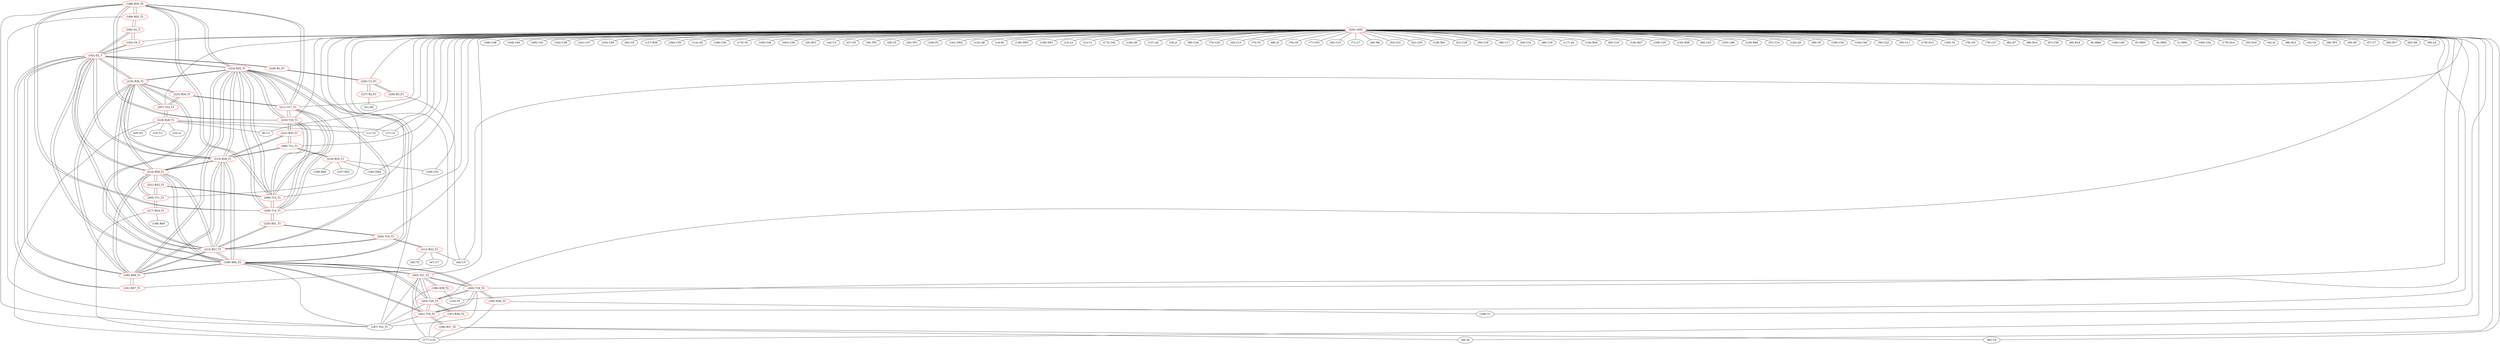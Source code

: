 graph {
	188 [label="(188) R35_T2" color=red]
	189 [label="(189) R52_T1"]
	187 [label="(187) T22_T1"]
	208 [label="(208) T14_T1"]
	209 [label="(209) T15_T1"]
	211 [label="(211) T17_T1"]
	210 [label="(210) T16_T1"]
	224 [label="(224) R35_T1"]
	189 [label="(189) R52_T1" color=red]
	194 [label="(194) D1_T"]
	188 [label="(188) R35_T2"]
	187 [label="(187) T22_T1"]
	190 [label="(190) R58_T1" color=red]
	192 [label="(192) D2_T"]
	199 [label="(199) R40_T2"]
	213 [label="(213) R27_T1"]
	214 [label="(214) R28_T1"]
	215 [label="(215) R29_T1"]
	219 [label="(219) R30_T1"]
	224 [label="(224) R35_T1"]
	191 [label="(191) R57_T1"]
	191 [label="(191) R57_T1" color=red]
	192 [label="(192) D2_T"]
	190 [label="(190) R58_T1"]
	192 [label="(192) D2_T" color=red]
	190 [label="(190) R58_T1"]
	199 [label="(199) R40_T2"]
	213 [label="(213) R27_T1"]
	214 [label="(214) R28_T1"]
	215 [label="(215) R29_T1"]
	219 [label="(219) R30_T1"]
	224 [label="(224) R35_T1"]
	194 [label="(194) D1_T"]
	193 [label="(193) C8_T"]
	191 [label="(191) R57_T1"]
	226 [label="(226) R1_P1"]
	193 [label="(193) C8_T" color=red]
	194 [label="(194) D1_T"]
	192 [label="(192) D2_T"]
	194 [label="(194) D1_T" color=red]
	192 [label="(192) D2_T"]
	193 [label="(193) C8_T"]
	189 [label="(189) R52_T1"]
	195 [label="(195) R36_T2" color=red]
	169 [label="(169) Y1"]
	177 [label="(177) U10"]
	200 [label="(200) T18_T2"]
	196 [label="(196) R37_T2" color=red]
	177 [label="(177) U10"]
	46 [label="(46) J4"]
	66 [label="(66) U6"]
	201 [label="(201) T19_T2"]
	197 [label="(197) R38_T2" color=red]
	177 [label="(177) U10"]
	202 [label="(202) T20_T2"]
	198 [label="(198) R39_T2" color=red]
	177 [label="(177) U10"]
	143 [label="(143) P1"]
	203 [label="(203) T21_T2"]
	199 [label="(199) R40_T2" color=red]
	192 [label="(192) D2_T"]
	190 [label="(190) R58_T1"]
	213 [label="(213) R27_T1"]
	214 [label="(214) R28_T1"]
	215 [label="(215) R29_T1"]
	219 [label="(219) R30_T1"]
	224 [label="(224) R35_T1"]
	202 [label="(202) T20_T2"]
	203 [label="(203) T21_T2"]
	201 [label="(201) T19_T2"]
	187 [label="(187) T22_T1"]
	200 [label="(200) T18_T2"]
	200 [label="(200) T18_T2" color=red]
	202 [label="(202) T20_T2"]
	203 [label="(203) T21_T2"]
	201 [label="(201) T19_T2"]
	199 [label="(199) R40_T2"]
	187 [label="(187) T22_T1"]
	195 [label="(195) R36_T2"]
	201 [label="(201) T19_T2" color=red]
	202 [label="(202) T20_T2"]
	203 [label="(203) T21_T2"]
	199 [label="(199) R40_T2"]
	187 [label="(187) T22_T1"]
	200 [label="(200) T18_T2"]
	196 [label="(196) R37_T2"]
	202 [label="(202) T20_T2" color=red]
	203 [label="(203) T21_T2"]
	201 [label="(201) T19_T2"]
	199 [label="(199) R40_T2"]
	187 [label="(187) T22_T1"]
	200 [label="(200) T18_T2"]
	197 [label="(197) R38_T2"]
	203 [label="(203) T21_T2" color=red]
	202 [label="(202) T20_T2"]
	201 [label="(201) T19_T2"]
	199 [label="(199) R40_T2"]
	187 [label="(187) T22_T1"]
	200 [label="(200) T18_T2"]
	198 [label="(198) R39_T2"]
	204 [label="(204) T10_T1" color=red]
	212 [label="(212) R23_T1"]
	220 [label="(220) R31_T1"]
	213 [label="(213) R27_T1"]
	205 [label="(205) T11_T1" color=red]
	217 [label="(217) R24_T1"]
	221 [label="(221) R32_T1"]
	214 [label="(214) R28_T1"]
	206 [label="(206) T12_T1" color=red]
	222 [label="(222) R33_T1"]
	215 [label="(215) R29_T1"]
	216 [label="(216) R25_T1"]
	207 [label="(207) T13_T1" color=red]
	223 [label="(223) R34_T1"]
	219 [label="(219) R30_T1"]
	218 [label="(218) R26_T1"]
	208 [label="(208) T14_T1" color=red]
	209 [label="(209) T15_T1"]
	211 [label="(211) T17_T1"]
	210 [label="(210) T16_T1"]
	224 [label="(224) R35_T1"]
	188 [label="(188) R35_T2"]
	220 [label="(220) R31_T1"]
	209 [label="(209) T15_T1" color=red]
	208 [label="(208) T14_T1"]
	211 [label="(211) T17_T1"]
	210 [label="(210) T16_T1"]
	224 [label="(224) R35_T1"]
	188 [label="(188) R35_T2"]
	221 [label="(221) R32_T1"]
	210 [label="(210) T16_T1" color=red]
	208 [label="(208) T14_T1"]
	209 [label="(209) T15_T1"]
	211 [label="(211) T17_T1"]
	224 [label="(224) R35_T1"]
	188 [label="(188) R35_T2"]
	222 [label="(222) R33_T1"]
	211 [label="(211) T17_T1" color=red]
	208 [label="(208) T14_T1"]
	209 [label="(209) T15_T1"]
	210 [label="(210) T16_T1"]
	224 [label="(224) R35_T1"]
	188 [label="(188) R35_T2"]
	223 [label="(223) R34_T1"]
	212 [label="(212) R23_T1" color=red]
	45 [label="(45) T2"]
	44 [label="(44) U5"]
	47 [label="(47) U7"]
	204 [label="(204) T10_T1"]
	213 [label="(213) R27_T1" color=red]
	192 [label="(192) D2_T"]
	190 [label="(190) R58_T1"]
	199 [label="(199) R40_T2"]
	214 [label="(214) R28_T1"]
	215 [label="(215) R29_T1"]
	219 [label="(219) R30_T1"]
	224 [label="(224) R35_T1"]
	220 [label="(220) R31_T1"]
	204 [label="(204) T10_T1"]
	214 [label="(214) R28_T1" color=red]
	192 [label="(192) D2_T"]
	190 [label="(190) R58_T1"]
	199 [label="(199) R40_T2"]
	213 [label="(213) R27_T1"]
	215 [label="(215) R29_T1"]
	219 [label="(219) R30_T1"]
	224 [label="(224) R35_T1"]
	221 [label="(221) R32_T1"]
	205 [label="(205) T11_T1"]
	215 [label="(215) R29_T1" color=red]
	192 [label="(192) D2_T"]
	190 [label="(190) R58_T1"]
	199 [label="(199) R40_T2"]
	213 [label="(213) R27_T1"]
	214 [label="(214) R28_T1"]
	219 [label="(219) R30_T1"]
	224 [label="(224) R35_T1"]
	222 [label="(222) R33_T1"]
	206 [label="(206) T12_T1"]
	216 [label="(216) R25_T1" color=red]
	108 [label="(108) R26"]
	107 [label="(107) R22"]
	140 [label="(140) SW4"]
	109 [label="(109) C31"]
	206 [label="(206) T12_T1"]
	217 [label="(217) R24_T1" color=red]
	148 [label="(148) R45"]
	177 [label="(177) U10"]
	205 [label="(205) T11_T1"]
	218 [label="(218) R26_T1" color=red]
	15 [label="(15) L1"]
	9 [label="(9) U1"]
	23 [label="(23) D3"]
	177 [label="(177) U10"]
	10 [label="(10) U2"]
	11 [label="(11) C2"]
	17 [label="(17) C3"]
	207 [label="(207) T13_T1"]
	219 [label="(219) R30_T1" color=red]
	192 [label="(192) D2_T"]
	190 [label="(190) R58_T1"]
	199 [label="(199) R40_T2"]
	213 [label="(213) R27_T1"]
	214 [label="(214) R28_T1"]
	215 [label="(215) R29_T1"]
	224 [label="(224) R35_T1"]
	207 [label="(207) T13_T1"]
	223 [label="(223) R34_T1"]
	220 [label="(220) R31_T1" color=red]
	213 [label="(213) R27_T1"]
	204 [label="(204) T10_T1"]
	208 [label="(208) T14_T1"]
	221 [label="(221) R32_T1" color=red]
	209 [label="(209) T15_T1"]
	205 [label="(205) T11_T1"]
	214 [label="(214) R28_T1"]
	222 [label="(222) R33_T1" color=red]
	210 [label="(210) T16_T1"]
	215 [label="(215) R29_T1"]
	206 [label="(206) T12_T1"]
	223 [label="(223) R34_T1" color=red]
	211 [label="(211) T17_T1"]
	207 [label="(207) T13_T1"]
	219 [label="(219) R30_T1"]
	224 [label="(224) R35_T1" color=red]
	192 [label="(192) D2_T"]
	190 [label="(190) R58_T1"]
	199 [label="(199) R40_T2"]
	213 [label="(213) R27_T1"]
	214 [label="(214) R28_T1"]
	215 [label="(215) R29_T1"]
	219 [label="(219) R30_T1"]
	208 [label="(208) T14_T1"]
	209 [label="(209) T15_T1"]
	211 [label="(211) T17_T1"]
	210 [label="(210) T16_T1"]
	188 [label="(188) R35_T2"]
	225 [label="(225) U1_P1" color=red]
	228 [label="(228) R3_P1"]
	227 [label="(227) R2_P1"]
	226 [label="(226) R1_P1"]
	226 [label="(226) R1_P1" color=red]
	192 [label="(192) D2_T"]
	225 [label="(225) U1_P1"]
	227 [label="(227) R2_P1" color=red]
	41 [label="(41) R5"]
	225 [label="(225) U1_P1"]
	228 [label="(228) R3_P1" color=red]
	44 [label="(44) U5"]
	225 [label="(225) U1_P1"]
	229 [label="(229) GND" color=red]
	11 [label="(11) C2"]
	109 [label="(109) C31"]
	166 [label="(166) C48"]
	164 [label="(164) C40"]
	165 [label="(165) C41"]
	162 [label="(162) C38"]
	161 [label="(161) C37"]
	103 [label="(103) C29"]
	64 [label="(64) U8"]
	127 [label="(127) R39"]
	160 [label="(160) C35"]
	114 [label="(114) Q2"]
	106 [label="(106) C30"]
	175 [label="(175) S5"]
	100 [label="(100) C28"]
	163 [label="(163) C39"]
	25 [label="(25) BT1"]
	24 [label="(24) U3"]
	27 [label="(27) C6"]
	177 [label="(177) U10"]
	30 [label="(30) TP2"]
	28 [label="(28) C5"]
	29 [label="(29) TP1"]
	144 [label="(144) P2"]
	140 [label="(140) SW4"]
	141 [label="(141) SW2"]
	132 [label="(132) Q6"]
	9 [label="(9) U1"]
	14 [label="(14) R1"]
	139 [label="(139) SW3"]
	138 [label="(138) SW1"]
	13 [label="(13) L2"]
	12 [label="(12) C1"]
	17 [label="(17) C3"]
	173 [label="(173) C42"]
	136 [label="(136) Q5"]
	137 [label="(137) Q1"]
	19 [label="(19) J1"]
	69 [label="(69) C24"]
	70 [label="(70) C25"]
	44 [label="(44) U5"]
	43 [label="(43) C13"]
	75 [label="(75) Y3"]
	68 [label="(68) J3"]
	169 [label="(169) Y1"]
	76 [label="(76) C8"]
	77 [label="(77) C53"]
	42 [label="(42) C15"]
	46 [label="(46) J4"]
	71 [label="(71) L7"]
	40 [label="(40) R4"]
	66 [label="(66) U6"]
	53 [label="(53) C21"]
	52 [label="(52) C20"]
	128 [label="(128) R31"]
	51 [label="(51) C19"]
	50 [label="(50) C18"]
	49 [label="(49) C17"]
	54 [label="(54) C12"]
	48 [label="(48) C16"]
	117 [label="(117) Q4"]
	124 [label="(124) R30"]
	65 [label="(65) C10"]
	126 [label="(126) R27"]
	158 [label="(158) C33"]
	125 [label="(125) R36"]
	60 [label="(60) C23"]
	155 [label="(155) C46"]
	129 [label="(129) R40"]
	57 [label="(57) C14"]
	120 [label="(120) Q3"]
	58 [label="(58) C9"]
	159 [label="(159) C34"]
	154 [label="(154) C43"]
	56 [label="(56) C22"]
	55 [label="(55) C11"]
	143 [label="(143) P1"]
	178 [label="(178) D13"]
	183 [label="(183) Y2"]
	78 [label="(78) U9"]
	79 [label="(79) C27"]
	82 [label="(82) D7"]
	86 [label="(86) R14"]
	87 [label="(87) C26"]
	90 [label="(90) R18"]
	6 [label="(6) MH4"]
	184 [label="(184) C49"]
	5 [label="(5) MH3"]
	4 [label="(4) MH2"]
	1 [label="(1) MH1"]
	185 [label="(185) C52"]
	179 [label="(179) D14"]
	35 [label="(35) D16"]
	34 [label="(34) J2"]
	96 [label="(96) R12"]
	32 [label="(32) C4"]
	38 [label="(38) TP3"]
	39 [label="(39) D5"]
	37 [label="(37) C7"]
	95 [label="(95) R17"]
	83 [label="(83) D9"]
	36 [label="(36) L4"]
	204 [label="(204) T10_T1"]
	205 [label="(205) T11_T1"]
	206 [label="(206) T12_T1"]
	207 [label="(207) T13_T1"]
	202 [label="(202) T20_T2"]
	208 [label="(208) T14_T1"]
	209 [label="(209) T15_T1"]
	200 [label="(200) T18_T2"]
	203 [label="(203) T21_T2"]
	201 [label="(201) T19_T2"]
	193 [label="(193) C8_T"]
	210 [label="(210) T16_T1"]
	211 [label="(211) T17_T1"]
	192 [label="(192) D2_T"]
	187 [label="(187) T22_T1"]
	191 [label="(191) R57_T1"]
	225 [label="(225) U1_P1"]
	188 -- 189
	188 -- 187
	188 -- 208
	188 -- 209
	188 -- 211
	188 -- 210
	188 -- 224
	189 -- 194
	189 -- 188
	189 -- 187
	190 -- 192
	190 -- 199
	190 -- 213
	190 -- 214
	190 -- 215
	190 -- 219
	190 -- 224
	190 -- 191
	191 -- 192
	191 -- 190
	192 -- 190
	192 -- 199
	192 -- 213
	192 -- 214
	192 -- 215
	192 -- 219
	192 -- 224
	192 -- 194
	192 -- 193
	192 -- 191
	192 -- 226
	193 -- 194
	193 -- 192
	194 -- 192
	194 -- 193
	194 -- 189
	195 -- 169
	195 -- 177
	195 -- 200
	196 -- 177
	196 -- 46
	196 -- 66
	196 -- 201
	197 -- 177
	197 -- 202
	198 -- 177
	198 -- 143
	198 -- 203
	199 -- 192
	199 -- 190
	199 -- 213
	199 -- 214
	199 -- 215
	199 -- 219
	199 -- 224
	199 -- 202
	199 -- 203
	199 -- 201
	199 -- 187
	199 -- 200
	200 -- 202
	200 -- 203
	200 -- 201
	200 -- 199
	200 -- 187
	200 -- 195
	201 -- 202
	201 -- 203
	201 -- 199
	201 -- 187
	201 -- 200
	201 -- 196
	202 -- 203
	202 -- 201
	202 -- 199
	202 -- 187
	202 -- 200
	202 -- 197
	203 -- 202
	203 -- 201
	203 -- 199
	203 -- 187
	203 -- 200
	203 -- 198
	204 -- 212
	204 -- 220
	204 -- 213
	205 -- 217
	205 -- 221
	205 -- 214
	206 -- 222
	206 -- 215
	206 -- 216
	207 -- 223
	207 -- 219
	207 -- 218
	208 -- 209
	208 -- 211
	208 -- 210
	208 -- 224
	208 -- 188
	208 -- 220
	209 -- 208
	209 -- 211
	209 -- 210
	209 -- 224
	209 -- 188
	209 -- 221
	210 -- 208
	210 -- 209
	210 -- 211
	210 -- 224
	210 -- 188
	210 -- 222
	211 -- 208
	211 -- 209
	211 -- 210
	211 -- 224
	211 -- 188
	211 -- 223
	212 -- 45
	212 -- 44
	212 -- 47
	212 -- 204
	213 -- 192
	213 -- 190
	213 -- 199
	213 -- 214
	213 -- 215
	213 -- 219
	213 -- 224
	213 -- 220
	213 -- 204
	214 -- 192
	214 -- 190
	214 -- 199
	214 -- 213
	214 -- 215
	214 -- 219
	214 -- 224
	214 -- 221
	214 -- 205
	215 -- 192
	215 -- 190
	215 -- 199
	215 -- 213
	215 -- 214
	215 -- 219
	215 -- 224
	215 -- 222
	215 -- 206
	216 -- 108
	216 -- 107
	216 -- 140
	216 -- 109
	216 -- 206
	217 -- 148
	217 -- 177
	217 -- 205
	218 -- 15
	218 -- 9
	218 -- 23
	218 -- 177
	218 -- 10
	218 -- 11
	218 -- 17
	218 -- 207
	219 -- 192
	219 -- 190
	219 -- 199
	219 -- 213
	219 -- 214
	219 -- 215
	219 -- 224
	219 -- 207
	219 -- 223
	220 -- 213
	220 -- 204
	220 -- 208
	221 -- 209
	221 -- 205
	221 -- 214
	222 -- 210
	222 -- 215
	222 -- 206
	223 -- 211
	223 -- 207
	223 -- 219
	224 -- 192
	224 -- 190
	224 -- 199
	224 -- 213
	224 -- 214
	224 -- 215
	224 -- 219
	224 -- 208
	224 -- 209
	224 -- 211
	224 -- 210
	224 -- 188
	225 -- 228
	225 -- 227
	225 -- 226
	226 -- 192
	226 -- 225
	227 -- 41
	227 -- 225
	228 -- 44
	228 -- 225
	229 -- 11
	229 -- 109
	229 -- 166
	229 -- 164
	229 -- 165
	229 -- 162
	229 -- 161
	229 -- 103
	229 -- 64
	229 -- 127
	229 -- 160
	229 -- 114
	229 -- 106
	229 -- 175
	229 -- 100
	229 -- 163
	229 -- 25
	229 -- 24
	229 -- 27
	229 -- 177
	229 -- 30
	229 -- 28
	229 -- 29
	229 -- 144
	229 -- 140
	229 -- 141
	229 -- 132
	229 -- 9
	229 -- 14
	229 -- 139
	229 -- 138
	229 -- 13
	229 -- 12
	229 -- 17
	229 -- 173
	229 -- 136
	229 -- 137
	229 -- 19
	229 -- 69
	229 -- 70
	229 -- 44
	229 -- 43
	229 -- 75
	229 -- 68
	229 -- 169
	229 -- 76
	229 -- 77
	229 -- 42
	229 -- 46
	229 -- 71
	229 -- 40
	229 -- 66
	229 -- 53
	229 -- 52
	229 -- 128
	229 -- 51
	229 -- 50
	229 -- 49
	229 -- 54
	229 -- 48
	229 -- 117
	229 -- 124
	229 -- 65
	229 -- 126
	229 -- 158
	229 -- 125
	229 -- 60
	229 -- 155
	229 -- 129
	229 -- 57
	229 -- 120
	229 -- 58
	229 -- 159
	229 -- 154
	229 -- 56
	229 -- 55
	229 -- 143
	229 -- 178
	229 -- 183
	229 -- 78
	229 -- 79
	229 -- 82
	229 -- 86
	229 -- 87
	229 -- 90
	229 -- 6
	229 -- 184
	229 -- 5
	229 -- 4
	229 -- 1
	229 -- 185
	229 -- 179
	229 -- 35
	229 -- 34
	229 -- 96
	229 -- 32
	229 -- 38
	229 -- 39
	229 -- 37
	229 -- 95
	229 -- 83
	229 -- 36
	229 -- 204
	229 -- 205
	229 -- 206
	229 -- 207
	229 -- 202
	229 -- 208
	229 -- 209
	229 -- 200
	229 -- 203
	229 -- 201
	229 -- 193
	229 -- 210
	229 -- 211
	229 -- 192
	229 -- 187
	229 -- 191
	229 -- 225
}